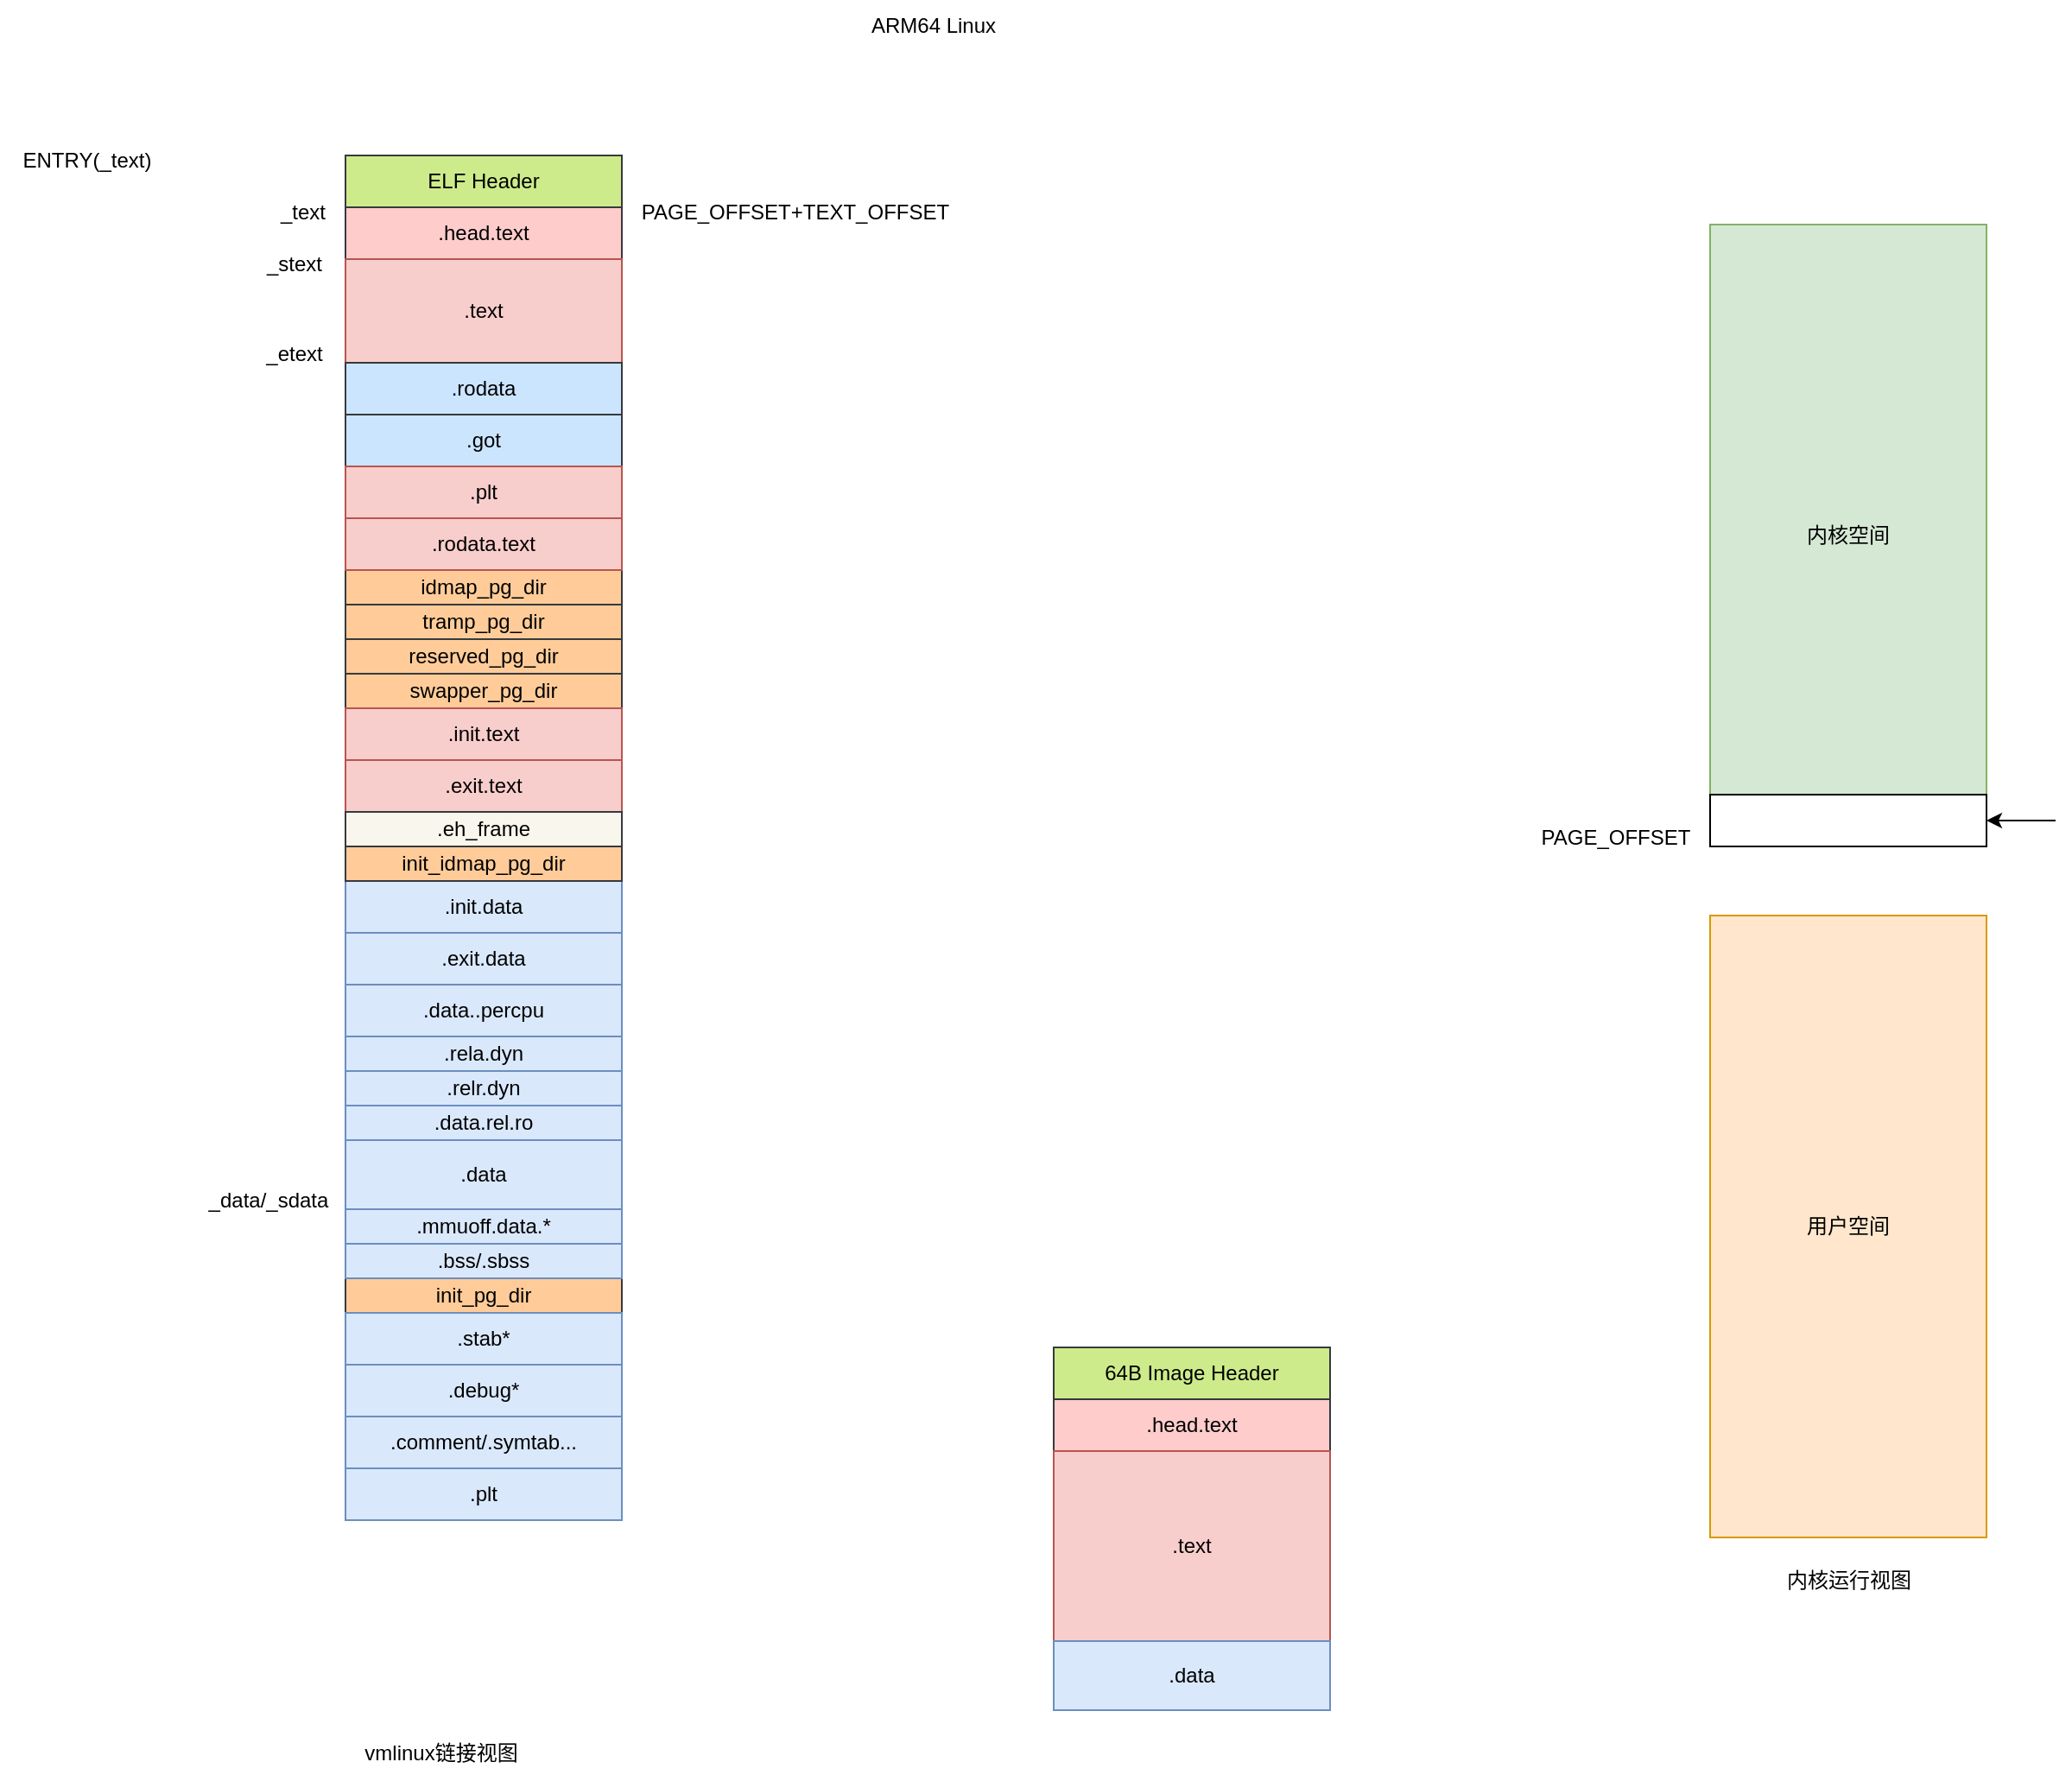 <mxfile version="28.0.7" pages="2">
  <diagram name="第 1 页" id="63_3qoAnxPwMdt2-b3xb">
    <mxGraphModel dx="786" dy="1151" grid="1" gridSize="10" guides="1" tooltips="1" connect="1" arrows="1" fold="1" page="1" pageScale="1" pageWidth="827" pageHeight="1169" math="0" shadow="0">
      <root>
        <mxCell id="0" />
        <mxCell id="1" parent="0" />
        <mxCell id="o9-UYdJUXJBCd2sNIUaf-5" value=".head.text" style="rounded=0;whiteSpace=wrap;html=1;fillColor=#ffcccc;strokeColor=#36393d;" parent="1" vertex="1">
          <mxGeometry x="240" y="160" width="160" height="30" as="geometry" />
        </mxCell>
        <mxCell id="o9-UYdJUXJBCd2sNIUaf-6" value=".text" style="rounded=0;whiteSpace=wrap;html=1;fillColor=#f8cecc;strokeColor=#b85450;" parent="1" vertex="1">
          <mxGeometry x="240" y="190" width="160" height="60" as="geometry" />
        </mxCell>
        <mxCell id="o9-UYdJUXJBCd2sNIUaf-7" value="_text" style="text;html=1;align=center;verticalAlign=middle;resizable=0;points=[];autosize=1;strokeColor=none;fillColor=none;" parent="1" vertex="1">
          <mxGeometry x="190" y="148" width="50" height="30" as="geometry" />
        </mxCell>
        <mxCell id="o9-UYdJUXJBCd2sNIUaf-8" value="ENTRY(_text)" style="text;html=1;align=center;verticalAlign=middle;resizable=0;points=[];autosize=1;strokeColor=none;fillColor=none;" parent="1" vertex="1">
          <mxGeometry x="40" y="118" width="100" height="30" as="geometry" />
        </mxCell>
        <mxCell id="o9-UYdJUXJBCd2sNIUaf-9" value="_stext" style="text;html=1;align=center;verticalAlign=middle;resizable=0;points=[];autosize=1;strokeColor=none;fillColor=none;" parent="1" vertex="1">
          <mxGeometry x="180" y="178" width="60" height="30" as="geometry" />
        </mxCell>
        <mxCell id="o9-UYdJUXJBCd2sNIUaf-11" value="_etext" style="text;html=1;align=center;verticalAlign=middle;resizable=0;points=[];autosize=1;strokeColor=none;fillColor=none;" parent="1" vertex="1">
          <mxGeometry x="180" y="230" width="60" height="30" as="geometry" />
        </mxCell>
        <mxCell id="o9-UYdJUXJBCd2sNIUaf-13" value="idmap_pg_dir" style="rounded=0;whiteSpace=wrap;html=1;fillColor=#ffcc99;strokeColor=#36393d;" parent="1" vertex="1">
          <mxGeometry x="240" y="370" width="160" height="20" as="geometry" />
        </mxCell>
        <mxCell id="o9-UYdJUXJBCd2sNIUaf-15" value="&lt;span style=&quot;white-space: nowrap;&quot;&gt;reserved_pg_dir&lt;/span&gt;" style="rounded=0;whiteSpace=wrap;html=1;fillColor=#ffcc99;strokeColor=#36393d;" parent="1" vertex="1">
          <mxGeometry x="240" y="410" width="160" height="20" as="geometry" />
        </mxCell>
        <mxCell id="o9-UYdJUXJBCd2sNIUaf-16" value="&lt;span style=&quot;white-space: nowrap;&quot;&gt;swapper_pg_dir&lt;/span&gt;" style="rounded=0;whiteSpace=wrap;html=1;fillColor=#ffcc99;strokeColor=#36393d;" parent="1" vertex="1">
          <mxGeometry x="240" y="430" width="160" height="20" as="geometry" />
        </mxCell>
        <mxCell id="o9-UYdJUXJBCd2sNIUaf-19" value="ARM64 Linux" style="text;html=1;align=center;verticalAlign=middle;resizable=0;points=[];autosize=1;strokeColor=none;fillColor=none;" parent="1" vertex="1">
          <mxGeometry x="530" y="40" width="100" height="30" as="geometry" />
        </mxCell>
        <mxCell id="o9-UYdJUXJBCd2sNIUaf-20" value=".init.text" style="rounded=0;whiteSpace=wrap;html=1;fillColor=#f8cecc;strokeColor=#b85450;" parent="1" vertex="1">
          <mxGeometry x="240" y="450" width="160" height="30" as="geometry" />
        </mxCell>
        <mxCell id="o9-UYdJUXJBCd2sNIUaf-21" value=".exit.text" style="rounded=0;whiteSpace=wrap;html=1;fillColor=#f8cecc;strokeColor=#b85450;" parent="1" vertex="1">
          <mxGeometry x="240" y="480" width="160" height="30" as="geometry" />
        </mxCell>
        <mxCell id="o9-UYdJUXJBCd2sNIUaf-22" value=".init.data" style="rounded=0;whiteSpace=wrap;html=1;fillColor=#dae8fc;strokeColor=#6c8ebf;" parent="1" vertex="1">
          <mxGeometry x="240" y="550" width="160" height="30" as="geometry" />
        </mxCell>
        <mxCell id="o9-UYdJUXJBCd2sNIUaf-23" value=".exit.data" style="rounded=0;whiteSpace=wrap;html=1;fillColor=#dae8fc;strokeColor=#6c8ebf;" parent="1" vertex="1">
          <mxGeometry x="240" y="580" width="160" height="30" as="geometry" />
        </mxCell>
        <mxCell id="o9-UYdJUXJBCd2sNIUaf-24" value=".data" style="rounded=0;whiteSpace=wrap;html=1;fillColor=#dae8fc;strokeColor=#6c8ebf;" parent="1" vertex="1">
          <mxGeometry x="240" y="700" width="160" height="40" as="geometry" />
        </mxCell>
        <mxCell id="o9-UYdJUXJBCd2sNIUaf-25" value="init_pg_dir" style="rounded=0;whiteSpace=wrap;html=1;fillColor=#ffcc99;strokeColor=#36393d;" parent="1" vertex="1">
          <mxGeometry x="240" y="780" width="160" height="20" as="geometry" />
        </mxCell>
        <mxCell id="7qoL6DI69vbA4cAEnser-1" value="内核空间" style="rounded=0;whiteSpace=wrap;html=1;fillColor=#d5e8d4;strokeColor=#82b366;" parent="1" vertex="1">
          <mxGeometry x="1030" y="170" width="160" height="360" as="geometry" />
        </mxCell>
        <mxCell id="7qoL6DI69vbA4cAEnser-2" value="用户空间" style="rounded=0;whiteSpace=wrap;html=1;fillColor=#ffe6cc;strokeColor=#d79b00;" parent="1" vertex="1">
          <mxGeometry x="1030" y="570" width="160" height="360" as="geometry" />
        </mxCell>
        <mxCell id="7qoL6DI69vbA4cAEnser-3" value="PAGE_OFFSET" style="text;html=1;align=center;verticalAlign=middle;resizable=0;points=[];autosize=1;strokeColor=none;fillColor=none;" parent="1" vertex="1">
          <mxGeometry x="920" y="510" width="110" height="30" as="geometry" />
        </mxCell>
        <mxCell id="7qoL6DI69vbA4cAEnser-6" value="vmlinux链接视图" style="text;html=1;align=center;verticalAlign=middle;resizable=0;points=[];autosize=1;strokeColor=none;fillColor=none;" parent="1" vertex="1">
          <mxGeometry x="240" y="1040" width="110" height="30" as="geometry" />
        </mxCell>
        <mxCell id="7qoL6DI69vbA4cAEnser-7" value="内核运行视图" style="text;html=1;align=center;verticalAlign=middle;resizable=0;points=[];autosize=1;strokeColor=none;fillColor=none;" parent="1" vertex="1">
          <mxGeometry x="1060" y="940" width="100" height="30" as="geometry" />
        </mxCell>
        <mxCell id="7qoL6DI69vbA4cAEnser-8" value="" style="rounded=0;whiteSpace=wrap;html=1;" parent="1" vertex="1">
          <mxGeometry x="1030" y="500" width="160" height="30" as="geometry" />
        </mxCell>
        <mxCell id="7qoL6DI69vbA4cAEnser-9" value="" style="endArrow=classic;html=1;rounded=0;entryX=1;entryY=0.5;entryDx=0;entryDy=0;" parent="1" target="7qoL6DI69vbA4cAEnser-8" edge="1">
          <mxGeometry width="50" height="50" relative="1" as="geometry">
            <mxPoint x="1230" y="515" as="sourcePoint" />
            <mxPoint x="1400" y="500" as="targetPoint" />
          </mxGeometry>
        </mxCell>
        <mxCell id="7qoL6DI69vbA4cAEnser-11" value="PAGE_OFFSET+TEXT_OFFSET" style="text;html=1;align=center;verticalAlign=middle;resizable=0;points=[];autosize=1;strokeColor=none;fillColor=none;" parent="1" vertex="1">
          <mxGeometry x="400" y="148" width="200" height="30" as="geometry" />
        </mxCell>
        <mxCell id="MaGMxvtzdyYCr66LEhoJ-1" value="ELF Header" style="rounded=0;whiteSpace=wrap;html=1;fillColor=#cdeb8b;strokeColor=#36393d;" vertex="1" parent="1">
          <mxGeometry x="240" y="130" width="160" height="30" as="geometry" />
        </mxCell>
        <mxCell id="MaGMxvtzdyYCr66LEhoJ-2" value=".stab*" style="rounded=0;whiteSpace=wrap;html=1;fillColor=#dae8fc;strokeColor=#6c8ebf;" vertex="1" parent="1">
          <mxGeometry x="240" y="800" width="160" height="30" as="geometry" />
        </mxCell>
        <mxCell id="MaGMxvtzdyYCr66LEhoJ-3" value="64B Image Header" style="rounded=0;whiteSpace=wrap;html=1;fillColor=#cdeb8b;strokeColor=#36393d;" vertex="1" parent="1">
          <mxGeometry x="650" y="820" width="160" height="30" as="geometry" />
        </mxCell>
        <mxCell id="MaGMxvtzdyYCr66LEhoJ-4" value=".head.text" style="rounded=0;whiteSpace=wrap;html=1;fillColor=#ffcccc;strokeColor=#36393d;" vertex="1" parent="1">
          <mxGeometry x="650" y="850" width="160" height="30" as="geometry" />
        </mxCell>
        <mxCell id="MaGMxvtzdyYCr66LEhoJ-5" value=".text" style="rounded=0;whiteSpace=wrap;html=1;fillColor=#f8cecc;strokeColor=#b85450;" vertex="1" parent="1">
          <mxGeometry x="650" y="880" width="160" height="110" as="geometry" />
        </mxCell>
        <mxCell id="MaGMxvtzdyYCr66LEhoJ-7" value=".data" style="rounded=0;whiteSpace=wrap;html=1;fillColor=#dae8fc;strokeColor=#6c8ebf;" vertex="1" parent="1">
          <mxGeometry x="650" y="990" width="160" height="40" as="geometry" />
        </mxCell>
        <mxCell id="MaGMxvtzdyYCr66LEhoJ-8" value="init_idmap_pg_dir" style="rounded=0;whiteSpace=wrap;html=1;fillColor=#ffcc99;strokeColor=#36393d;" vertex="1" parent="1">
          <mxGeometry x="240" y="530" width="160" height="20" as="geometry" />
        </mxCell>
        <mxCell id="MaGMxvtzdyYCr66LEhoJ-9" value=".data..percpu" style="rounded=0;whiteSpace=wrap;html=1;fillColor=#dae8fc;strokeColor=#6c8ebf;" vertex="1" parent="1">
          <mxGeometry x="240" y="610" width="160" height="30" as="geometry" />
        </mxCell>
        <mxCell id="MaGMxvtzdyYCr66LEhoJ-10" value=".rela.dyn" style="rounded=0;whiteSpace=wrap;html=1;fillColor=#dae8fc;strokeColor=#6c8ebf;" vertex="1" parent="1">
          <mxGeometry x="240" y="640" width="160" height="20" as="geometry" />
        </mxCell>
        <mxCell id="MaGMxvtzdyYCr66LEhoJ-11" value=".relr.dyn" style="rounded=0;whiteSpace=wrap;html=1;fillColor=#dae8fc;strokeColor=#6c8ebf;" vertex="1" parent="1">
          <mxGeometry x="240" y="660" width="160" height="20" as="geometry" />
        </mxCell>
        <mxCell id="MaGMxvtzdyYCr66LEhoJ-12" value=".debug*" style="rounded=0;whiteSpace=wrap;html=1;fillColor=#dae8fc;strokeColor=#6c8ebf;" vertex="1" parent="1">
          <mxGeometry x="240" y="830" width="160" height="30" as="geometry" />
        </mxCell>
        <mxCell id="MaGMxvtzdyYCr66LEhoJ-13" value=".comment/.symtab..." style="rounded=0;whiteSpace=wrap;html=1;fillColor=#dae8fc;strokeColor=#6c8ebf;" vertex="1" parent="1">
          <mxGeometry x="240" y="860" width="160" height="30" as="geometry" />
        </mxCell>
        <mxCell id="MaGMxvtzdyYCr66LEhoJ-14" value=".plt" style="rounded=0;whiteSpace=wrap;html=1;fillColor=#dae8fc;strokeColor=#6c8ebf;" vertex="1" parent="1">
          <mxGeometry x="240" y="890" width="160" height="30" as="geometry" />
        </mxCell>
        <mxCell id="MaGMxvtzdyYCr66LEhoJ-15" value=".rodata" style="rounded=0;whiteSpace=wrap;html=1;fillColor=#cce5ff;strokeColor=#36393d;" vertex="1" parent="1">
          <mxGeometry x="240" y="250" width="160" height="30" as="geometry" />
        </mxCell>
        <mxCell id="MaGMxvtzdyYCr66LEhoJ-16" value=".got" style="rounded=0;whiteSpace=wrap;html=1;fillColor=#cce5ff;strokeColor=#36393d;" vertex="1" parent="1">
          <mxGeometry x="240" y="280" width="160" height="30" as="geometry" />
        </mxCell>
        <mxCell id="MaGMxvtzdyYCr66LEhoJ-17" value=".plt" style="rounded=0;whiteSpace=wrap;html=1;fillColor=#f8cecc;strokeColor=#b85450;" vertex="1" parent="1">
          <mxGeometry x="240" y="310" width="160" height="30" as="geometry" />
        </mxCell>
        <mxCell id="MaGMxvtzdyYCr66LEhoJ-18" value=".rodata.text" style="rounded=0;whiteSpace=wrap;html=1;fillColor=#f8cecc;strokeColor=#b85450;" vertex="1" parent="1">
          <mxGeometry x="240" y="340" width="160" height="30" as="geometry" />
        </mxCell>
        <mxCell id="MaGMxvtzdyYCr66LEhoJ-19" value="tramp_pg_dir" style="rounded=0;whiteSpace=wrap;html=1;fillColor=#ffcc99;strokeColor=#36393d;" vertex="1" parent="1">
          <mxGeometry x="240" y="390" width="160" height="20" as="geometry" />
        </mxCell>
        <mxCell id="MaGMxvtzdyYCr66LEhoJ-20" value=".eh_frame" style="rounded=0;whiteSpace=wrap;html=1;fillColor=#f9f7ed;strokeColor=#36393d;" vertex="1" parent="1">
          <mxGeometry x="240" y="510" width="160" height="20" as="geometry" />
        </mxCell>
        <mxCell id="MaGMxvtzdyYCr66LEhoJ-21" value="_data/_sdata" style="text;html=1;align=center;verticalAlign=middle;resizable=0;points=[];autosize=1;strokeColor=none;fillColor=none;" vertex="1" parent="1">
          <mxGeometry x="150" y="720" width="90" height="30" as="geometry" />
        </mxCell>
        <mxCell id="MaGMxvtzdyYCr66LEhoJ-23" value=".data.rel.ro" style="rounded=0;whiteSpace=wrap;html=1;fillColor=#dae8fc;strokeColor=#6c8ebf;" vertex="1" parent="1">
          <mxGeometry x="240" y="680" width="160" height="20" as="geometry" />
        </mxCell>
        <mxCell id="MaGMxvtzdyYCr66LEhoJ-24" value=".mmuoff.data.*" style="rounded=0;whiteSpace=wrap;html=1;fillColor=#dae8fc;strokeColor=#6c8ebf;" vertex="1" parent="1">
          <mxGeometry x="240" y="740" width="160" height="20" as="geometry" />
        </mxCell>
        <mxCell id="MaGMxvtzdyYCr66LEhoJ-25" value=".bss/.sbss" style="rounded=0;whiteSpace=wrap;html=1;fillColor=#dae8fc;strokeColor=#6c8ebf;" vertex="1" parent="1">
          <mxGeometry x="240" y="760" width="160" height="20" as="geometry" />
        </mxCell>
      </root>
    </mxGraphModel>
  </diagram>
  <diagram id="E38hLb47qdNvOmSOidoN" name="第 2 页">
    <mxGraphModel dx="1245" dy="1151" grid="0" gridSize="10" guides="1" tooltips="1" connect="1" arrows="1" fold="1" page="1" pageScale="1" pageWidth="827" pageHeight="1169" background="none" math="0" shadow="0">
      <root>
        <mxCell id="0" />
        <mxCell id="1" parent="0" />
        <mxCell id="BQGxKB7nTDEFRBFk2Emi-3" style="edgeStyle=orthogonalEdgeStyle;rounded=0;orthogonalLoop=1;jettySize=auto;html=1;entryX=0;entryY=0.5;entryDx=0;entryDy=0;arcSize=5;" parent="1" source="BQGxKB7nTDEFRBFk2Emi-1" target="BQGxKB7nTDEFRBFk2Emi-2" edge="1">
          <mxGeometry relative="1" as="geometry" />
        </mxCell>
        <mxCell id="BQGxKB7nTDEFRBFk2Emi-1" value="vmlinux" style="rounded=1;whiteSpace=wrap;html=1;arcSize=5;" parent="1" vertex="1">
          <mxGeometry x="89" y="55" width="120" height="210" as="geometry" />
        </mxCell>
        <mxCell id="BQGxKB7nTDEFRBFk2Emi-7" style="edgeStyle=orthogonalEdgeStyle;rounded=0;orthogonalLoop=1;jettySize=auto;html=1;exitX=1;exitY=0.5;exitDx=0;exitDy=0;entryX=0;entryY=0.5;entryDx=0;entryDy=0;" parent="1" source="BQGxKB7nTDEFRBFk2Emi-2" target="BQGxKB7nTDEFRBFk2Emi-6" edge="1">
          <mxGeometry relative="1" as="geometry" />
        </mxCell>
        <mxCell id="BQGxKB7nTDEFRBFk2Emi-2" value="Image" style="rounded=1;whiteSpace=wrap;html=1;arcSize=5;" parent="1" vertex="1">
          <mxGeometry x="299" y="55" width="120" height="210" as="geometry" />
        </mxCell>
        <mxCell id="BQGxKB7nTDEFRBFk2Emi-4" value="未压缩的内核镜像" style="text;html=1;align=center;verticalAlign=middle;resizable=0;points=[];autosize=1;strokeColor=none;fillColor=none;" parent="1" vertex="1">
          <mxGeometry x="299" y="275" width="120" height="30" as="geometry" />
        </mxCell>
        <mxCell id="BQGxKB7nTDEFRBFk2Emi-5" value="Image Header" style="rounded=1;whiteSpace=wrap;html=1;arcSize=5;" parent="1" vertex="1">
          <mxGeometry x="299" y="55" width="120" height="40" as="geometry" />
        </mxCell>
        <mxCell id="BQGxKB7nTDEFRBFk2Emi-6" value="vmlinuz（bzImage/zImage）" style="rounded=1;whiteSpace=wrap;html=1;arcSize=5;" parent="1" vertex="1">
          <mxGeometry x="556" y="57" width="120" height="210" as="geometry" />
        </mxCell>
        <mxCell id="BQGxKB7nTDEFRBFk2Emi-8" value="压缩后的内核镜像" style="text;html=1;align=center;verticalAlign=middle;resizable=0;points=[];autosize=1;strokeColor=none;fillColor=none;" parent="1" vertex="1">
          <mxGeometry x="556" y="275" width="120" height="30" as="geometry" />
        </mxCell>
        <mxCell id="BQGxKB7nTDEFRBFk2Emi-9" value="原始ELF格式可执行文件" style="text;html=1;align=center;verticalAlign=middle;resizable=0;points=[];autosize=1;strokeColor=none;fillColor=none;" parent="1" vertex="1">
          <mxGeometry x="79" y="273" width="150" height="30" as="geometry" />
        </mxCell>
        <mxCell id="BQGxKB7nTDEFRBFk2Emi-10" value="objcopy" style="edgeStyle=orthogonalEdgeStyle;rounded=0;orthogonalLoop=1;jettySize=auto;html=1;entryX=0;entryY=0.5;entryDx=0;entryDy=0;arcSize=5;" parent="1" source="BQGxKB7nTDEFRBFk2Emi-11" target="BQGxKB7nTDEFRBFk2Emi-13" edge="1">
          <mxGeometry relative="1" as="geometry" />
        </mxCell>
        <mxCell id="BQGxKB7nTDEFRBFk2Emi-11" value="vmlinux" style="rounded=1;whiteSpace=wrap;html=1;arcSize=5;fillColor=#dae8fc;strokeColor=#6c8ebf;" parent="1" vertex="1">
          <mxGeometry x="160" y="718" width="120" height="52" as="geometry" />
        </mxCell>
        <mxCell id="BQGxKB7nTDEFRBFk2Emi-12" style="edgeStyle=orthogonalEdgeStyle;rounded=0;orthogonalLoop=1;jettySize=auto;html=1;exitX=1;exitY=0.5;exitDx=0;exitDy=0;entryX=0;entryY=0.5;entryDx=0;entryDy=0;" parent="1" source="BQGxKB7nTDEFRBFk2Emi-13" target="BQGxKB7nTDEFRBFk2Emi-16" edge="1">
          <mxGeometry relative="1" as="geometry" />
        </mxCell>
        <mxCell id="nNXhMokhpBfABgjti7Lr-32" value="objcopy+压缩" style="edgeLabel;html=1;align=center;verticalAlign=middle;resizable=0;points=[];" vertex="1" connectable="0" parent="BQGxKB7nTDEFRBFk2Emi-12">
          <mxGeometry x="-0.204" relative="1" as="geometry">
            <mxPoint x="11" as="offset" />
          </mxGeometry>
        </mxCell>
        <mxCell id="BQGxKB7nTDEFRBFk2Emi-13" value="Image" style="rounded=1;whiteSpace=wrap;html=1;arcSize=5;fillColor=#d5e8d4;strokeColor=#82b366;" parent="1" vertex="1">
          <mxGeometry x="370" y="719" width="120" height="51" as="geometry" />
        </mxCell>
        <mxCell id="BQGxKB7nTDEFRBFk2Emi-14" value="裸二进制格式" style="text;html=1;align=center;verticalAlign=middle;resizable=0;points=[];autosize=1;strokeColor=none;fillColor=none;" parent="1" vertex="1">
          <mxGeometry x="385" y="782" width="90" height="26" as="geometry" />
        </mxCell>
        <mxCell id="BQGxKB7nTDEFRBFk2Emi-16" value="vmlinuz（bzImage/zImage）" style="rounded=1;whiteSpace=wrap;html=1;arcSize=5;fillColor=#ffe6cc;strokeColor=#d79b00;" parent="1" vertex="1">
          <mxGeometry x="610" y="718" width="120" height="52" as="geometry" />
        </mxCell>
        <mxCell id="BQGxKB7nTDEFRBFk2Emi-17" value="压缩后的内核镜像" style="text;html=1;align=center;verticalAlign=middle;resizable=0;points=[];autosize=1;strokeColor=none;fillColor=none;" parent="1" vertex="1">
          <mxGeometry x="610" y="778" width="120" height="30" as="geometry" />
        </mxCell>
        <mxCell id="BQGxKB7nTDEFRBFk2Emi-18" value="原始ELF格式可执行文件" style="text;html=1;align=center;verticalAlign=middle;resizable=0;points=[];autosize=1;strokeColor=none;fillColor=none;" parent="1" vertex="1">
          <mxGeometry x="150" y="778" width="150" height="30" as="geometry" />
        </mxCell>
        <mxCell id="nNXhMokhpBfABgjti7Lr-24" style="edgeStyle=orthogonalEdgeStyle;rounded=1;orthogonalLoop=1;jettySize=auto;html=1;curved=0;" edge="1" parent="1" source="nNXhMokhpBfABgjti7Lr-20" target="BQGxKB7nTDEFRBFk2Emi-13">
          <mxGeometry relative="1" as="geometry" />
        </mxCell>
        <mxCell id="nNXhMokhpBfABgjti7Lr-26" value="make Image" style="edgeLabel;html=1;align=center;verticalAlign=middle;resizable=0;points=[];" vertex="1" connectable="0" parent="nNXhMokhpBfABgjti7Lr-24">
          <mxGeometry x="0.688" relative="1" as="geometry">
            <mxPoint y="4" as="offset" />
          </mxGeometry>
        </mxCell>
        <mxCell id="nNXhMokhpBfABgjti7Lr-25" style="edgeStyle=orthogonalEdgeStyle;rounded=1;orthogonalLoop=1;jettySize=auto;html=1;entryX=0.5;entryY=0;entryDx=0;entryDy=0;curved=0;" edge="1" parent="1" source="nNXhMokhpBfABgjti7Lr-20" target="BQGxKB7nTDEFRBFk2Emi-16">
          <mxGeometry relative="1" as="geometry" />
        </mxCell>
        <mxCell id="nNXhMokhpBfABgjti7Lr-27" value="make bzImage&lt;div&gt;....&lt;/div&gt;" style="edgeLabel;html=1;align=center;verticalAlign=middle;resizable=0;points=[];" vertex="1" connectable="0" parent="nNXhMokhpBfABgjti7Lr-25">
          <mxGeometry x="0.793" y="-1" relative="1" as="geometry">
            <mxPoint x="1" y="16" as="offset" />
          </mxGeometry>
        </mxCell>
        <mxCell id="nNXhMokhpBfABgjti7Lr-33" style="edgeStyle=orthogonalEdgeStyle;rounded=1;orthogonalLoop=1;jettySize=auto;html=1;entryX=0;entryY=0.5;entryDx=0;entryDy=0;exitX=0.5;exitY=0.967;exitDx=0;exitDy=0;exitPerimeter=0;curved=0;" edge="1" parent="1" source="nNXhMokhpBfABgjti7Lr-20" target="BQGxKB7nTDEFRBFk2Emi-11">
          <mxGeometry relative="1" as="geometry" />
        </mxCell>
        <mxCell id="nNXhMokhpBfABgjti7Lr-34" value="make" style="edgeLabel;html=1;align=center;verticalAlign=middle;resizable=0;points=[];" vertex="1" connectable="0" parent="nNXhMokhpBfABgjti7Lr-33">
          <mxGeometry x="-0.524" relative="1" as="geometry">
            <mxPoint as="offset" />
          </mxGeometry>
        </mxCell>
        <mxCell id="nNXhMokhpBfABgjti7Lr-20" value="Linux内核源代码" style="text;html=1;align=center;verticalAlign=middle;resizable=0;points=[];autosize=1;strokeColor=none;fillColor=none;fontStyle=1;" vertex="1" parent="1">
          <mxGeometry x="41" y="615" width="110" height="30" as="geometry" />
        </mxCell>
      </root>
    </mxGraphModel>
  </diagram>
</mxfile>
